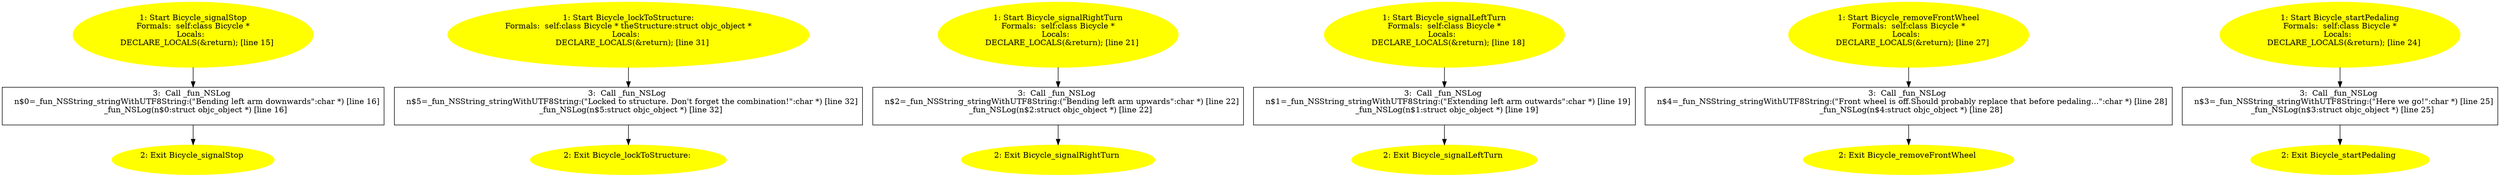 /* @generated */
digraph iCFG {
"Bicycle_signalStopinstance.2dbd1da362e1633b6586103ba35f9890_3" [label="3:  Call _fun_NSLog \n   n$0=_fun_NSString_stringWithUTF8String:(\"Bending left arm downwards\":char *) [line 16]\n  _fun_NSLog(n$0:struct objc_object *) [line 16]\n " shape="box"]
	

	 "Bicycle_signalStopinstance.2dbd1da362e1633b6586103ba35f9890_3" -> "Bicycle_signalStopinstance.2dbd1da362e1633b6586103ba35f9890_2" ;
"Bicycle_signalStopinstance.2dbd1da362e1633b6586103ba35f9890_2" [label="2: Exit Bicycle_signalStop \n  " color=yellow style=filled]
	

"Bicycle_signalStopinstance.2dbd1da362e1633b6586103ba35f9890_1" [label="1: Start Bicycle_signalStop\nFormals:  self:class Bicycle *\nLocals:  \n   DECLARE_LOCALS(&return); [line 15]\n " color=yellow style=filled]
	

	 "Bicycle_signalStopinstance.2dbd1da362e1633b6586103ba35f9890_1" -> "Bicycle_signalStopinstance.2dbd1da362e1633b6586103ba35f9890_3" ;
"Bicycle_lockToStructure:instance.ed953c0ed544d41443985afc91ea2e12_3" [label="3:  Call _fun_NSLog \n   n$5=_fun_NSString_stringWithUTF8String:(\"Locked to structure. Don't forget the combination!\":char *) [line 32]\n  _fun_NSLog(n$5:struct objc_object *) [line 32]\n " shape="box"]
	

	 "Bicycle_lockToStructure:instance.ed953c0ed544d41443985afc91ea2e12_3" -> "Bicycle_lockToStructure:instance.ed953c0ed544d41443985afc91ea2e12_2" ;
"Bicycle_lockToStructure:instance.ed953c0ed544d41443985afc91ea2e12_2" [label="2: Exit Bicycle_lockToStructure: \n  " color=yellow style=filled]
	

"Bicycle_lockToStructure:instance.ed953c0ed544d41443985afc91ea2e12_1" [label="1: Start Bicycle_lockToStructure:\nFormals:  self:class Bicycle * theStructure:struct objc_object *\nLocals:  \n   DECLARE_LOCALS(&return); [line 31]\n " color=yellow style=filled]
	

	 "Bicycle_lockToStructure:instance.ed953c0ed544d41443985afc91ea2e12_1" -> "Bicycle_lockToStructure:instance.ed953c0ed544d41443985afc91ea2e12_3" ;
"Bicycle_signalRightTurninstance.a0c77afb45c786f76cf4fb382a69a7e9_3" [label="3:  Call _fun_NSLog \n   n$2=_fun_NSString_stringWithUTF8String:(\"Bending left arm upwards\":char *) [line 22]\n  _fun_NSLog(n$2:struct objc_object *) [line 22]\n " shape="box"]
	

	 "Bicycle_signalRightTurninstance.a0c77afb45c786f76cf4fb382a69a7e9_3" -> "Bicycle_signalRightTurninstance.a0c77afb45c786f76cf4fb382a69a7e9_2" ;
"Bicycle_signalRightTurninstance.a0c77afb45c786f76cf4fb382a69a7e9_2" [label="2: Exit Bicycle_signalRightTurn \n  " color=yellow style=filled]
	

"Bicycle_signalRightTurninstance.a0c77afb45c786f76cf4fb382a69a7e9_1" [label="1: Start Bicycle_signalRightTurn\nFormals:  self:class Bicycle *\nLocals:  \n   DECLARE_LOCALS(&return); [line 21]\n " color=yellow style=filled]
	

	 "Bicycle_signalRightTurninstance.a0c77afb45c786f76cf4fb382a69a7e9_1" -> "Bicycle_signalRightTurninstance.a0c77afb45c786f76cf4fb382a69a7e9_3" ;
"Bicycle_signalLeftTurninstance.e9242ba98c9d9f2d087b3aa831acdeab_3" [label="3:  Call _fun_NSLog \n   n$1=_fun_NSString_stringWithUTF8String:(\"Extending left arm outwards\":char *) [line 19]\n  _fun_NSLog(n$1:struct objc_object *) [line 19]\n " shape="box"]
	

	 "Bicycle_signalLeftTurninstance.e9242ba98c9d9f2d087b3aa831acdeab_3" -> "Bicycle_signalLeftTurninstance.e9242ba98c9d9f2d087b3aa831acdeab_2" ;
"Bicycle_signalLeftTurninstance.e9242ba98c9d9f2d087b3aa831acdeab_2" [label="2: Exit Bicycle_signalLeftTurn \n  " color=yellow style=filled]
	

"Bicycle_signalLeftTurninstance.e9242ba98c9d9f2d087b3aa831acdeab_1" [label="1: Start Bicycle_signalLeftTurn\nFormals:  self:class Bicycle *\nLocals:  \n   DECLARE_LOCALS(&return); [line 18]\n " color=yellow style=filled]
	

	 "Bicycle_signalLeftTurninstance.e9242ba98c9d9f2d087b3aa831acdeab_1" -> "Bicycle_signalLeftTurninstance.e9242ba98c9d9f2d087b3aa831acdeab_3" ;
"Bicycle_removeFrontWheelinstance.db60e526f150216e5300ced228fc38bb_3" [label="3:  Call _fun_NSLog \n   n$4=_fun_NSString_stringWithUTF8String:(\"Front wheel is off.Should probably replace that before pedaling...\":char *) [line 28]\n  _fun_NSLog(n$4:struct objc_object *) [line 28]\n " shape="box"]
	

	 "Bicycle_removeFrontWheelinstance.db60e526f150216e5300ced228fc38bb_3" -> "Bicycle_removeFrontWheelinstance.db60e526f150216e5300ced228fc38bb_2" ;
"Bicycle_removeFrontWheelinstance.db60e526f150216e5300ced228fc38bb_2" [label="2: Exit Bicycle_removeFrontWheel \n  " color=yellow style=filled]
	

"Bicycle_removeFrontWheelinstance.db60e526f150216e5300ced228fc38bb_1" [label="1: Start Bicycle_removeFrontWheel\nFormals:  self:class Bicycle *\nLocals:  \n   DECLARE_LOCALS(&return); [line 27]\n " color=yellow style=filled]
	

	 "Bicycle_removeFrontWheelinstance.db60e526f150216e5300ced228fc38bb_1" -> "Bicycle_removeFrontWheelinstance.db60e526f150216e5300ced228fc38bb_3" ;
"Bicycle_startPedalinginstance.9cb8f466c6fdf50230f6e4c8f38872a2_3" [label="3:  Call _fun_NSLog \n   n$3=_fun_NSString_stringWithUTF8String:(\"Here we go!\":char *) [line 25]\n  _fun_NSLog(n$3:struct objc_object *) [line 25]\n " shape="box"]
	

	 "Bicycle_startPedalinginstance.9cb8f466c6fdf50230f6e4c8f38872a2_3" -> "Bicycle_startPedalinginstance.9cb8f466c6fdf50230f6e4c8f38872a2_2" ;
"Bicycle_startPedalinginstance.9cb8f466c6fdf50230f6e4c8f38872a2_2" [label="2: Exit Bicycle_startPedaling \n  " color=yellow style=filled]
	

"Bicycle_startPedalinginstance.9cb8f466c6fdf50230f6e4c8f38872a2_1" [label="1: Start Bicycle_startPedaling\nFormals:  self:class Bicycle *\nLocals:  \n   DECLARE_LOCALS(&return); [line 24]\n " color=yellow style=filled]
	

	 "Bicycle_startPedalinginstance.9cb8f466c6fdf50230f6e4c8f38872a2_1" -> "Bicycle_startPedalinginstance.9cb8f466c6fdf50230f6e4c8f38872a2_3" ;
}
